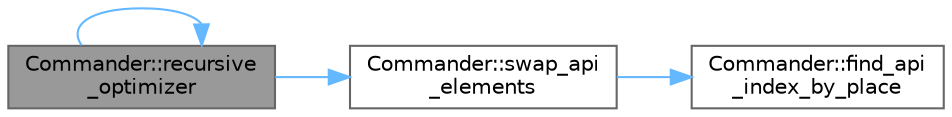 digraph "Commander::recursive_optimizer"
{
 // INTERACTIVE_SVG=YES
 // LATEX_PDF_SIZE
  bgcolor="transparent";
  edge [fontname=Helvetica,fontsize=10,labelfontname=Helvetica,labelfontsize=10];
  node [fontname=Helvetica,fontsize=10,shape=box,height=0.2,width=0.4];
  rankdir="LR";
  Node1 [label="Commander::recursive\l_optimizer",height=0.2,width=0.4,color="gray40", fillcolor="grey60", style="filled", fontcolor="black",tooltip="Recursive function optimize a section in the tree."];
  Node1 -> Node1 [color="steelblue1",style="solid"];
  Node1 -> Node2 [color="steelblue1",style="solid"];
  Node2 [label="Commander::swap_api\l_elements",height=0.2,width=0.4,color="grey40", fillcolor="white", style="filled",URL="$class_commander.html#a05f64743655f673fb18871e71ae75c9c",tooltip="Swap two API elements in the tree."];
  Node2 -> Node3 [color="steelblue1",style="solid"];
  Node3 [label="Commander::find_api\l_index_by_place",height=0.2,width=0.4,color="grey40", fillcolor="white", style="filled",URL="$class_commander.html#a8634a1c3c680d0a598fa8b6b5445ca39",tooltip="Find an API element in the tree by alphabetical place."];
}
